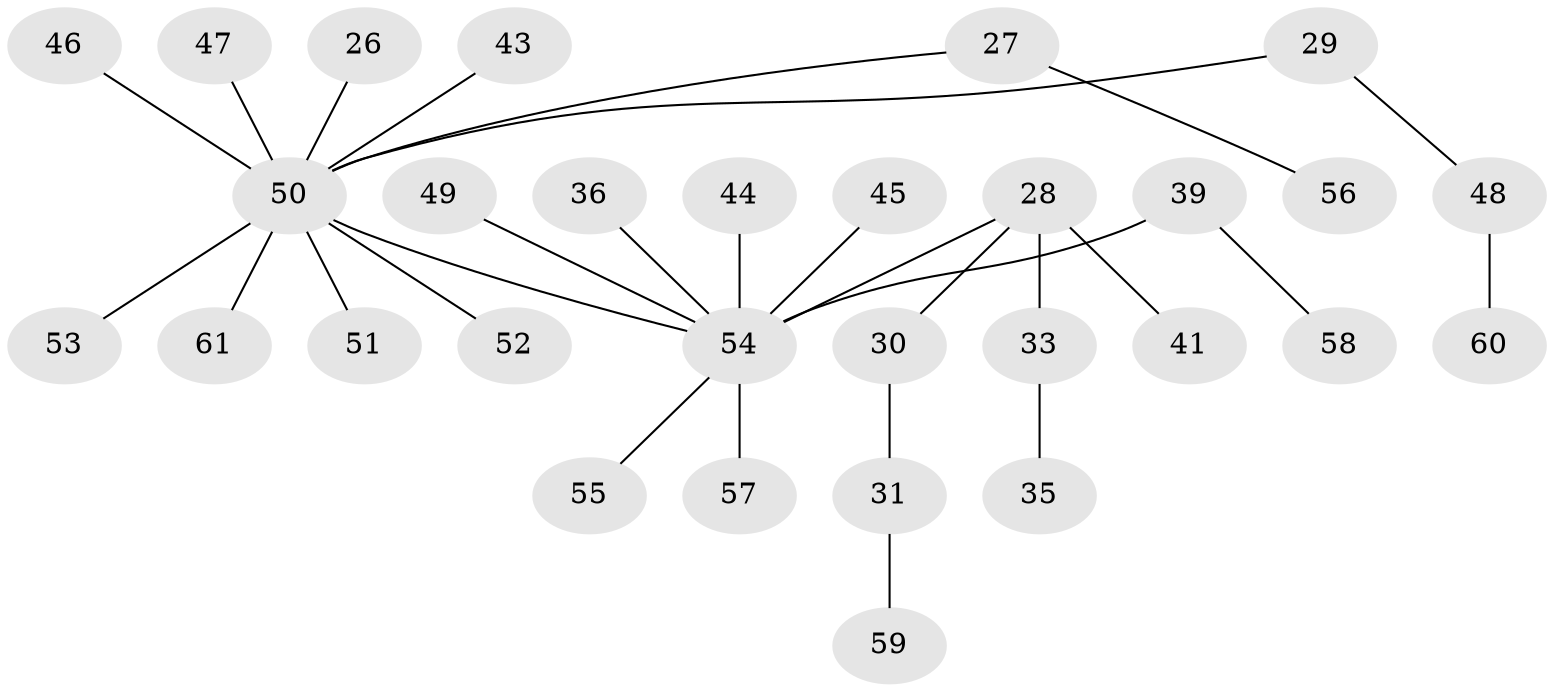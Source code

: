 // original degree distribution, {5: 0.04918032786885246, 7: 0.01639344262295082, 4: 0.04918032786885246, 3: 0.09836065573770492, 2: 0.32786885245901637, 1: 0.45901639344262296}
// Generated by graph-tools (version 1.1) at 2025/52/03/09/25 04:52:28]
// undirected, 30 vertices, 29 edges
graph export_dot {
graph [start="1"]
  node [color=gray90,style=filled];
  26;
  27;
  28;
  29;
  30;
  31;
  33;
  35;
  36;
  39;
  41;
  43;
  44;
  45;
  46;
  47;
  48;
  49;
  50 [super="+3+7+16+32+21+22+37+23+24+25"];
  51;
  52;
  53;
  54 [super="+5+20+38+42+40+34"];
  55;
  56;
  57;
  58;
  59;
  60;
  61;
  26 -- 50;
  27 -- 56;
  27 -- 50;
  28 -- 30;
  28 -- 33;
  28 -- 41;
  28 -- 54;
  29 -- 48;
  29 -- 50;
  30 -- 31;
  31 -- 59;
  33 -- 35;
  36 -- 54;
  39 -- 58;
  39 -- 54;
  43 -- 50;
  44 -- 54;
  45 -- 54;
  46 -- 50;
  47 -- 50;
  48 -- 60;
  49 -- 54;
  50 -- 52;
  50 -- 61;
  50 -- 53;
  50 -- 51;
  50 -- 54;
  54 -- 57;
  54 -- 55;
}
